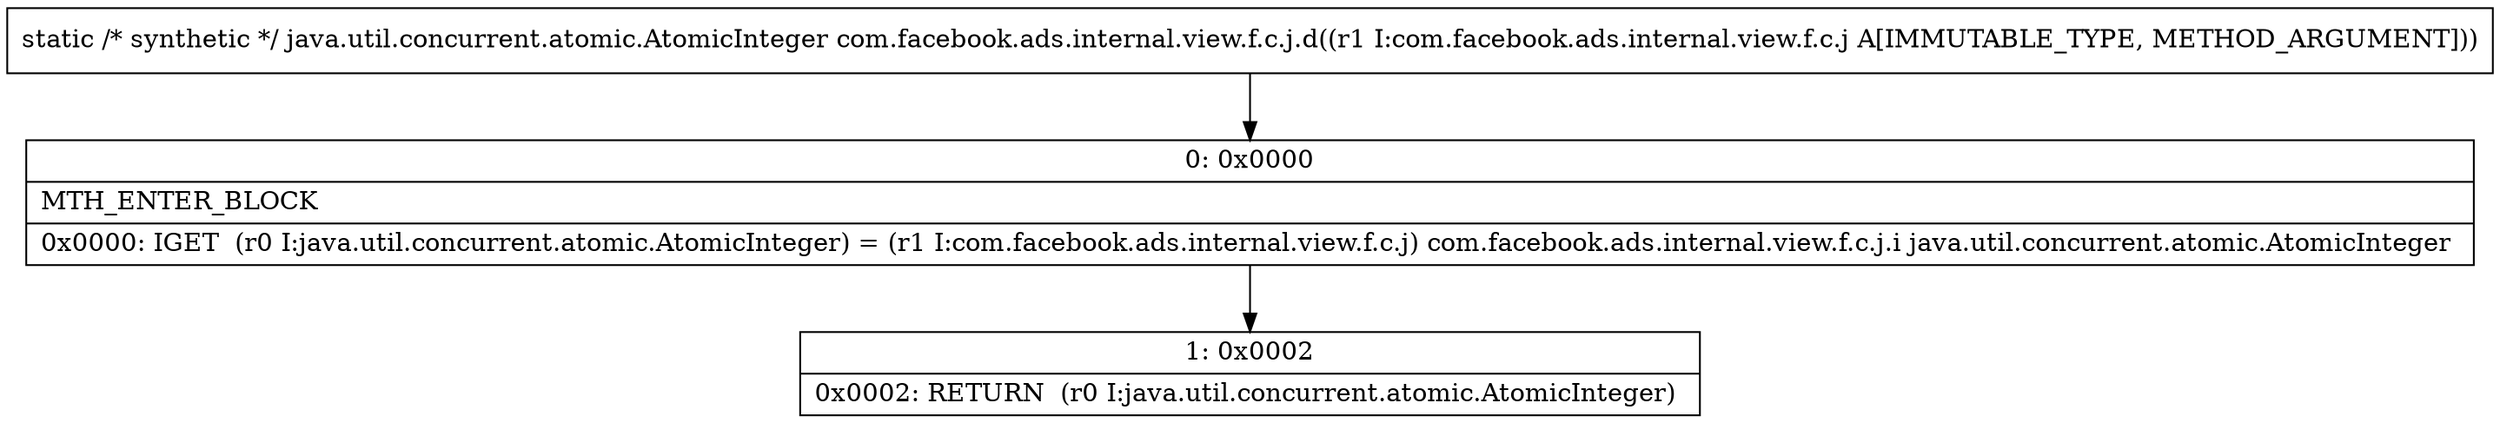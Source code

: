 digraph "CFG forcom.facebook.ads.internal.view.f.c.j.d(Lcom\/facebook\/ads\/internal\/view\/f\/c\/j;)Ljava\/util\/concurrent\/atomic\/AtomicInteger;" {
Node_0 [shape=record,label="{0\:\ 0x0000|MTH_ENTER_BLOCK\l|0x0000: IGET  (r0 I:java.util.concurrent.atomic.AtomicInteger) = (r1 I:com.facebook.ads.internal.view.f.c.j) com.facebook.ads.internal.view.f.c.j.i java.util.concurrent.atomic.AtomicInteger \l}"];
Node_1 [shape=record,label="{1\:\ 0x0002|0x0002: RETURN  (r0 I:java.util.concurrent.atomic.AtomicInteger) \l}"];
MethodNode[shape=record,label="{static \/* synthetic *\/ java.util.concurrent.atomic.AtomicInteger com.facebook.ads.internal.view.f.c.j.d((r1 I:com.facebook.ads.internal.view.f.c.j A[IMMUTABLE_TYPE, METHOD_ARGUMENT])) }"];
MethodNode -> Node_0;
Node_0 -> Node_1;
}

